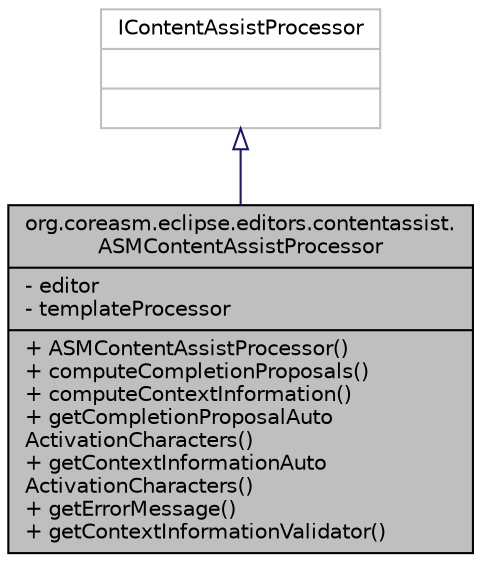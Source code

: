 digraph "org.coreasm.eclipse.editors.contentassist.ASMContentAssistProcessor"
{
  bgcolor="transparent";
  edge [fontname="Helvetica",fontsize="10",labelfontname="Helvetica",labelfontsize="10"];
  node [fontname="Helvetica",fontsize="10",shape=record];
  Node1 [label="{org.coreasm.eclipse.editors.contentassist.\lASMContentAssistProcessor\n|- editor\l- templateProcessor\l|+ ASMContentAssistProcessor()\l+ computeCompletionProposals()\l+ computeContextInformation()\l+ getCompletionProposalAuto\lActivationCharacters()\l+ getContextInformationAuto\lActivationCharacters()\l+ getErrorMessage()\l+ getContextInformationValidator()\l}",height=0.2,width=0.4,color="black", fillcolor="grey75", style="filled" fontcolor="black"];
  Node2 -> Node1 [dir="back",color="midnightblue",fontsize="10",style="solid",arrowtail="onormal",fontname="Helvetica"];
  Node2 [label="{IContentAssistProcessor\n||}",height=0.2,width=0.4,color="grey75"];
}
